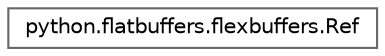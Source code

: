 digraph "Graphical Class Hierarchy"
{
 // LATEX_PDF_SIZE
  bgcolor="transparent";
  edge [fontname=Helvetica,fontsize=10,labelfontname=Helvetica,labelfontsize=10];
  node [fontname=Helvetica,fontsize=10,shape=box,height=0.2,width=0.4];
  rankdir="LR";
  Node0 [id="Node000000",label="python.flatbuffers.flexbuffers.Ref",height=0.2,width=0.4,color="grey40", fillcolor="white", style="filled",URL="$classpython_1_1flatbuffers_1_1flexbuffers_1_1Ref.html",tooltip=" "];
}
